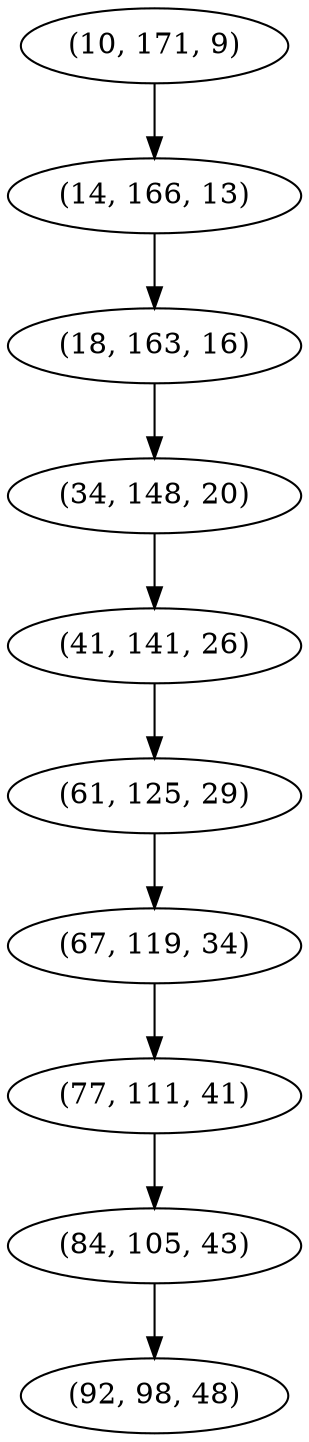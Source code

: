 digraph tree {
    "(10, 171, 9)";
    "(14, 166, 13)";
    "(18, 163, 16)";
    "(34, 148, 20)";
    "(41, 141, 26)";
    "(61, 125, 29)";
    "(67, 119, 34)";
    "(77, 111, 41)";
    "(84, 105, 43)";
    "(92, 98, 48)";
    "(10, 171, 9)" -> "(14, 166, 13)";
    "(14, 166, 13)" -> "(18, 163, 16)";
    "(18, 163, 16)" -> "(34, 148, 20)";
    "(34, 148, 20)" -> "(41, 141, 26)";
    "(41, 141, 26)" -> "(61, 125, 29)";
    "(61, 125, 29)" -> "(67, 119, 34)";
    "(67, 119, 34)" -> "(77, 111, 41)";
    "(77, 111, 41)" -> "(84, 105, 43)";
    "(84, 105, 43)" -> "(92, 98, 48)";
}
